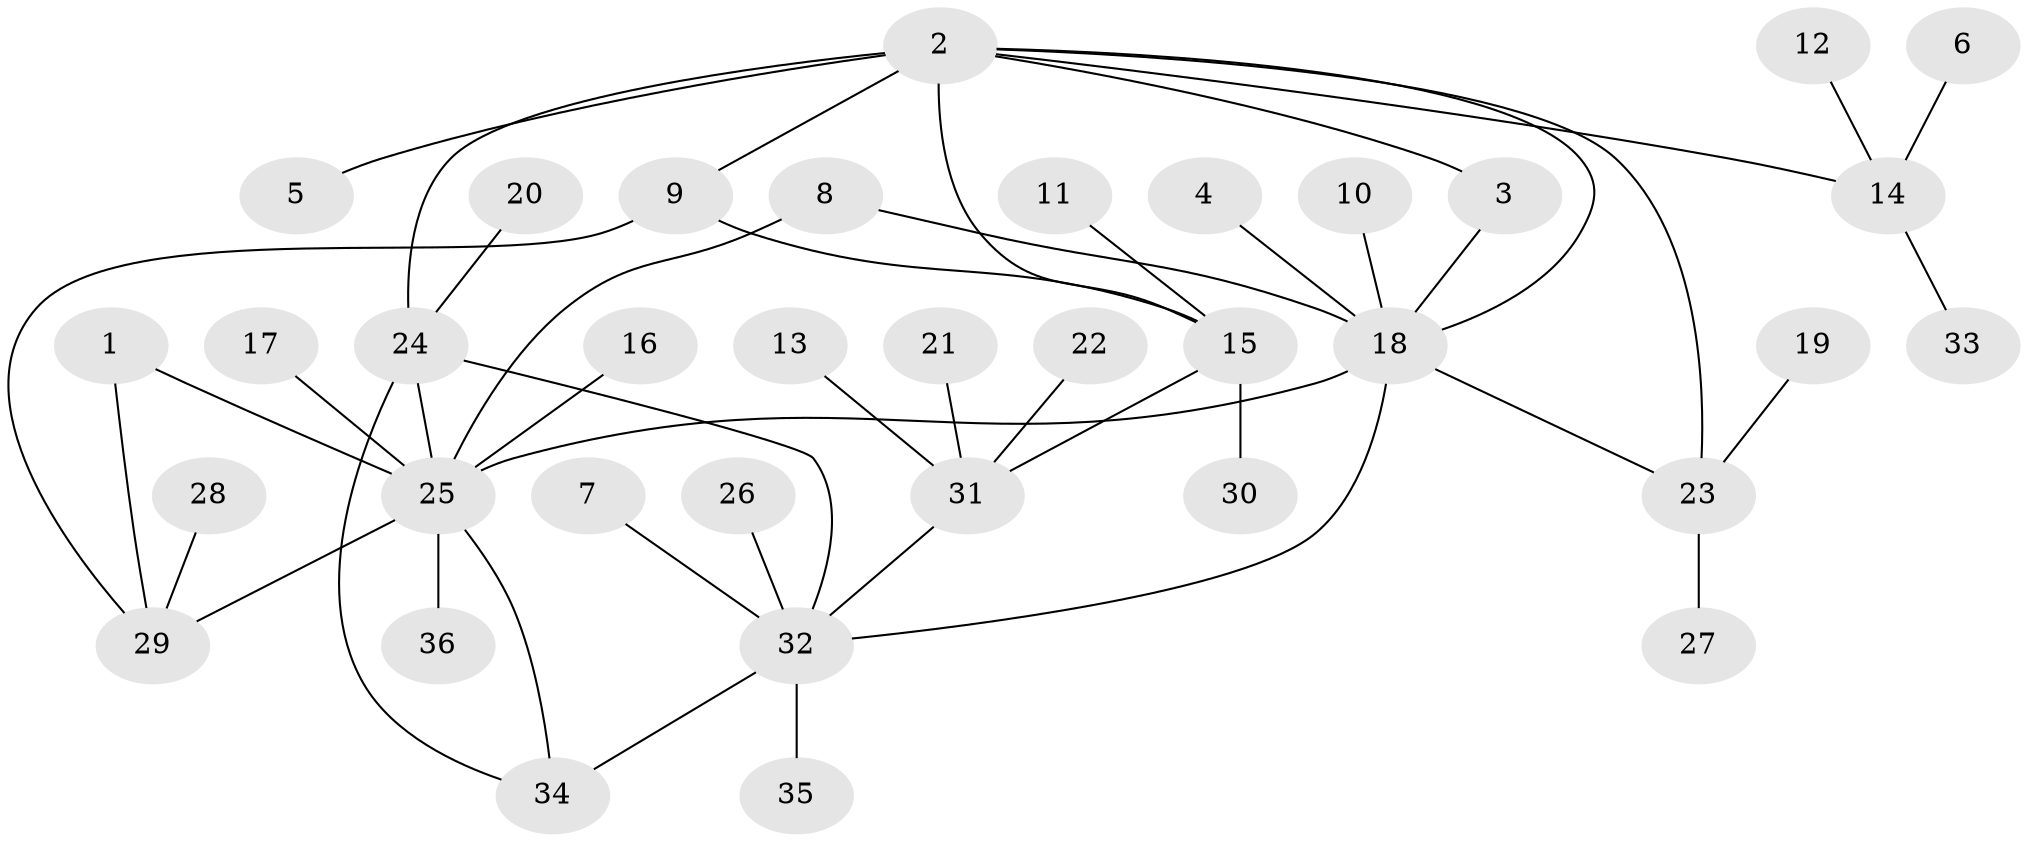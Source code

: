 // original degree distribution, {3: 0.06944444444444445, 6: 0.05555555555555555, 7: 0.05555555555555555, 4: 0.05555555555555555, 13: 0.013888888888888888, 2: 0.1388888888888889, 5: 0.027777777777777776, 9: 0.013888888888888888, 1: 0.5694444444444444}
// Generated by graph-tools (version 1.1) at 2025/50/03/09/25 03:50:42]
// undirected, 36 vertices, 46 edges
graph export_dot {
graph [start="1"]
  node [color=gray90,style=filled];
  1;
  2;
  3;
  4;
  5;
  6;
  7;
  8;
  9;
  10;
  11;
  12;
  13;
  14;
  15;
  16;
  17;
  18;
  19;
  20;
  21;
  22;
  23;
  24;
  25;
  26;
  27;
  28;
  29;
  30;
  31;
  32;
  33;
  34;
  35;
  36;
  1 -- 25 [weight=1.0];
  1 -- 29 [weight=1.0];
  2 -- 3 [weight=1.0];
  2 -- 5 [weight=1.0];
  2 -- 9 [weight=1.0];
  2 -- 14 [weight=1.0];
  2 -- 15 [weight=1.0];
  2 -- 18 [weight=2.0];
  2 -- 23 [weight=1.0];
  2 -- 24 [weight=3.0];
  3 -- 18 [weight=1.0];
  4 -- 18 [weight=1.0];
  6 -- 14 [weight=1.0];
  7 -- 32 [weight=1.0];
  8 -- 18 [weight=1.0];
  8 -- 25 [weight=1.0];
  9 -- 15 [weight=1.0];
  9 -- 29 [weight=1.0];
  10 -- 18 [weight=1.0];
  11 -- 15 [weight=1.0];
  12 -- 14 [weight=1.0];
  13 -- 31 [weight=1.0];
  14 -- 33 [weight=1.0];
  15 -- 30 [weight=1.0];
  15 -- 31 [weight=1.0];
  16 -- 25 [weight=1.0];
  17 -- 25 [weight=1.0];
  18 -- 23 [weight=1.0];
  18 -- 25 [weight=1.0];
  18 -- 32 [weight=1.0];
  19 -- 23 [weight=1.0];
  20 -- 24 [weight=1.0];
  21 -- 31 [weight=1.0];
  22 -- 31 [weight=1.0];
  23 -- 27 [weight=1.0];
  24 -- 25 [weight=2.0];
  24 -- 32 [weight=1.0];
  24 -- 34 [weight=1.0];
  25 -- 29 [weight=1.0];
  25 -- 34 [weight=2.0];
  25 -- 36 [weight=1.0];
  26 -- 32 [weight=1.0];
  28 -- 29 [weight=1.0];
  31 -- 32 [weight=1.0];
  32 -- 34 [weight=1.0];
  32 -- 35 [weight=1.0];
}
